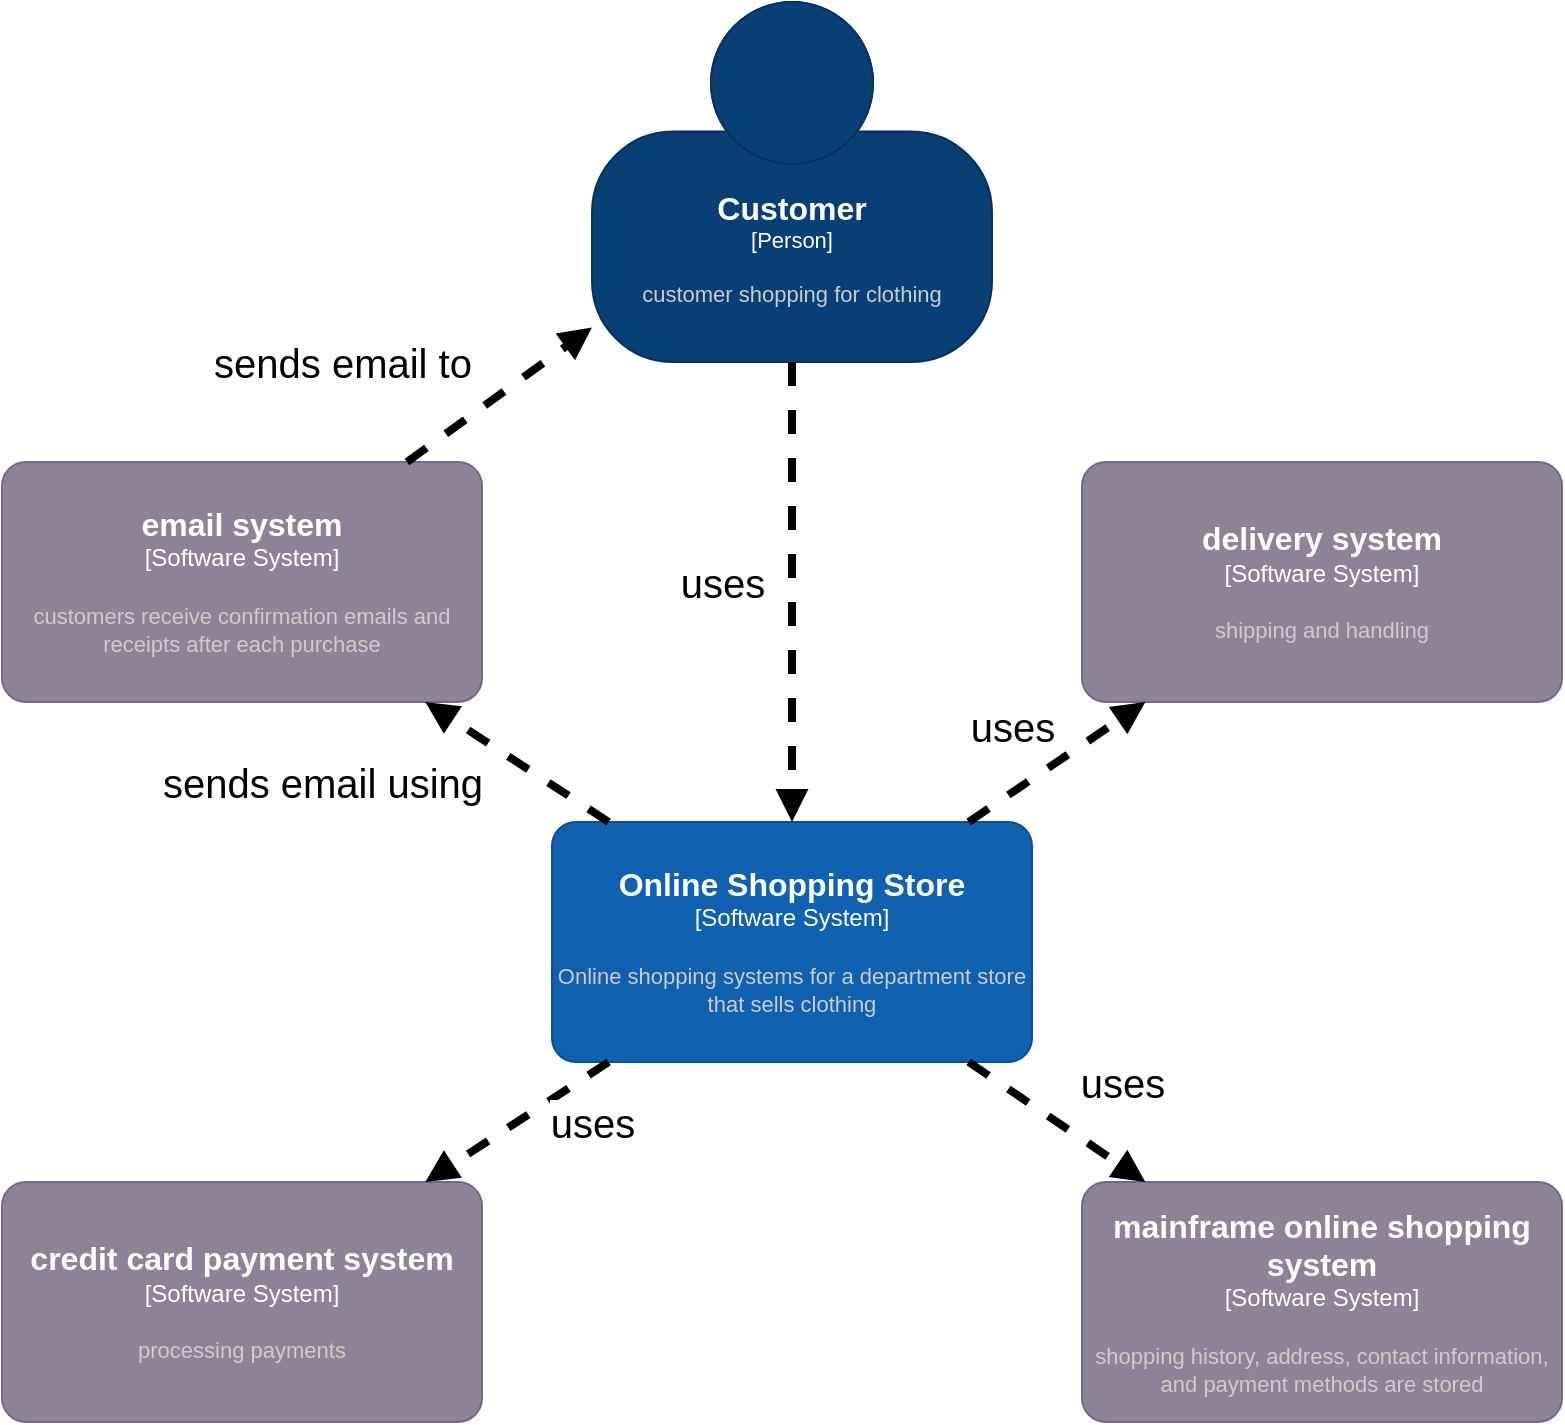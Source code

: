 <mxfile version="22.0.8" type="device">
  <diagram name="Page-1" id="v5ohUNkm4YD7jwQh4eD8">
    <mxGraphModel dx="1284" dy="1125" grid="1" gridSize="10" guides="1" tooltips="1" connect="1" arrows="1" fold="1" page="1" pageScale="1" pageWidth="850" pageHeight="1100" math="0" shadow="0">
      <root>
        <mxCell id="0" />
        <mxCell id="1" parent="0" />
        <object placeholders="1" c4Name="Online Shopping Store" c4Type="Software System" c4Description="Online shopping systems for a department store that sells clothing" label="&lt;font style=&quot;font-size: 16px&quot;&gt;&lt;b&gt;%c4Name%&lt;/b&gt;&lt;/font&gt;&lt;div&gt;[%c4Type%]&lt;/div&gt;&lt;br&gt;&lt;div&gt;&lt;font style=&quot;font-size: 11px&quot;&gt;&lt;font color=&quot;#cccccc&quot;&gt;%c4Description%&lt;/font&gt;&lt;/div&gt;" id="7fbWs8w8Dx33rmhqO2U3-4">
          <mxCell style="rounded=1;whiteSpace=wrap;html=1;labelBackgroundColor=none;fillColor=#1061B0;fontColor=#ffffff;align=center;arcSize=10;strokeColor=#0D5091;metaEdit=1;resizable=0;points=[[0.25,0,0],[0.5,0,0],[0.75,0,0],[1,0.25,0],[1,0.5,0],[1,0.75,0],[0.75,1,0],[0.5,1,0],[0.25,1,0],[0,0.75,0],[0,0.5,0],[0,0.25,0]];" vertex="1" parent="1">
            <mxGeometry x="305" y="530" width="240" height="120" as="geometry" />
          </mxCell>
        </object>
        <object placeholders="1" c4Name="mainframe online shopping system" c4Type="Software System" c4Description="shopping history, address, contact information, and payment methods are stored" label="&lt;font style=&quot;font-size: 16px&quot;&gt;&lt;b&gt;%c4Name%&lt;/b&gt;&lt;/font&gt;&lt;div&gt;[%c4Type%]&lt;/div&gt;&lt;br&gt;&lt;div&gt;&lt;font style=&quot;font-size: 11px&quot;&gt;&lt;font color=&quot;#cccccc&quot;&gt;%c4Description%&lt;/font&gt;&lt;/div&gt;" id="7fbWs8w8Dx33rmhqO2U3-5">
          <mxCell style="rounded=1;whiteSpace=wrap;html=1;labelBackgroundColor=none;fillColor=#8C8496;fontColor=#ffffff;align=center;arcSize=10;strokeColor=#736782;metaEdit=1;resizable=0;points=[[0.25,0,0],[0.5,0,0],[0.75,0,0],[1,0.25,0],[1,0.5,0],[1,0.75,0],[0.75,1,0],[0.5,1,0],[0.25,1,0],[0,0.75,0],[0,0.5,0],[0,0.25,0]];" vertex="1" parent="1">
            <mxGeometry x="570" y="710" width="240" height="120" as="geometry" />
          </mxCell>
        </object>
        <object placeholders="1" c4Name="email system" c4Type="Software System" c4Description="customers receive confirmation emails and receipts after each purchase" label="&lt;font style=&quot;font-size: 16px&quot;&gt;&lt;b&gt;%c4Name%&lt;/b&gt;&lt;/font&gt;&lt;div&gt;[%c4Type%]&lt;/div&gt;&lt;br&gt;&lt;div&gt;&lt;font style=&quot;font-size: 11px&quot;&gt;&lt;font color=&quot;#cccccc&quot;&gt;%c4Description%&lt;/font&gt;&lt;/div&gt;" id="7fbWs8w8Dx33rmhqO2U3-6">
          <mxCell style="rounded=1;whiteSpace=wrap;html=1;labelBackgroundColor=none;fillColor=#8C8496;fontColor=#ffffff;align=center;arcSize=10;strokeColor=#736782;metaEdit=1;resizable=0;points=[[0.25,0,0],[0.5,0,0],[0.75,0,0],[1,0.25,0],[1,0.5,0],[1,0.75,0],[0.75,1,0],[0.5,1,0],[0.25,1,0],[0,0.75,0],[0,0.5,0],[0,0.25,0]];" vertex="1" parent="1">
            <mxGeometry x="30" y="350" width="240" height="120" as="geometry" />
          </mxCell>
        </object>
        <object placeholders="1" c4Name="credit card payment system" c4Type="Software System" c4Description="processing payments" label="&lt;font style=&quot;font-size: 16px&quot;&gt;&lt;b&gt;%c4Name%&lt;/b&gt;&lt;/font&gt;&lt;div&gt;[%c4Type%]&lt;/div&gt;&lt;br&gt;&lt;div&gt;&lt;font style=&quot;font-size: 11px&quot;&gt;&lt;font color=&quot;#cccccc&quot;&gt;%c4Description%&lt;/font&gt;&lt;/div&gt;" id="7fbWs8w8Dx33rmhqO2U3-9">
          <mxCell style="rounded=1;whiteSpace=wrap;html=1;labelBackgroundColor=none;fillColor=#8C8496;fontColor=#ffffff;align=center;arcSize=10;strokeColor=#736782;metaEdit=1;resizable=0;points=[[0.25,0,0],[0.5,0,0],[0.75,0,0],[1,0.25,0],[1,0.5,0],[1,0.75,0],[0.75,1,0],[0.5,1,0],[0.25,1,0],[0,0.75,0],[0,0.5,0],[0,0.25,0]];" vertex="1" parent="1">
            <mxGeometry x="30" y="710" width="240" height="120" as="geometry" />
          </mxCell>
        </object>
        <object placeholders="1" c4Name="delivery system" c4Type="Software System" c4Description="shipping and handling" label="&lt;font style=&quot;font-size: 16px&quot;&gt;&lt;b&gt;%c4Name%&lt;/b&gt;&lt;/font&gt;&lt;div&gt;[%c4Type%]&lt;/div&gt;&lt;br&gt;&lt;div&gt;&lt;font style=&quot;font-size: 11px&quot;&gt;&lt;font color=&quot;#cccccc&quot;&gt;%c4Description%&lt;/font&gt;&lt;/div&gt;" id="7fbWs8w8Dx33rmhqO2U3-10">
          <mxCell style="rounded=1;whiteSpace=wrap;html=1;labelBackgroundColor=none;fillColor=#8C8496;fontColor=#ffffff;align=center;arcSize=10;strokeColor=#736782;metaEdit=1;resizable=0;points=[[0.25,0,0],[0.5,0,0],[0.75,0,0],[1,0.25,0],[1,0.5,0],[1,0.75,0],[0.75,1,0],[0.5,1,0],[0.25,1,0],[0,0.75,0],[0,0.5,0],[0,0.25,0]];" vertex="1" parent="1">
            <mxGeometry x="570" y="350" width="240" height="120" as="geometry" />
          </mxCell>
        </object>
        <object placeholders="1" c4Name="Customer" c4Type="Person" c4Description="customer shopping for clothing" label="&lt;font style=&quot;font-size: 16px&quot;&gt;&lt;b&gt;%c4Name%&lt;/b&gt;&lt;/font&gt;&lt;div&gt;[%c4Type%]&lt;/div&gt;&lt;br&gt;&lt;div&gt;&lt;font style=&quot;font-size: 11px&quot;&gt;&lt;font color=&quot;#cccccc&quot;&gt;%c4Description%&lt;/font&gt;&lt;/div&gt;" id="7fbWs8w8Dx33rmhqO2U3-11">
          <mxCell style="html=1;fontSize=11;dashed=0;whiteSpace=wrap;fillColor=#083F75;strokeColor=#06315C;fontColor=#ffffff;shape=mxgraph.c4.person2;align=center;metaEdit=1;points=[[0.5,0,0],[1,0.5,0],[1,0.75,0],[0.75,1,0],[0.5,1,0],[0.25,1,0],[0,0.75,0],[0,0.5,0]];resizable=0;" vertex="1" parent="1">
            <mxGeometry x="325" y="120" width="200" height="180" as="geometry" />
          </mxCell>
        </object>
        <mxCell id="7fbWs8w8Dx33rmhqO2U3-14" value="" style="html=1;verticalAlign=bottom;labelBackgroundColor=none;endArrow=block;endFill=1;dashed=1;rounded=0;strokeWidth=4;" edge="1" parent="1" source="7fbWs8w8Dx33rmhqO2U3-11" target="7fbWs8w8Dx33rmhqO2U3-4">
          <mxGeometry width="160" relative="1" as="geometry">
            <mxPoint x="340" y="560" as="sourcePoint" />
            <mxPoint x="500" y="560" as="targetPoint" />
          </mxGeometry>
        </mxCell>
        <mxCell id="7fbWs8w8Dx33rmhqO2U3-20" value="uses" style="edgeLabel;html=1;align=center;verticalAlign=middle;resizable=0;points=[];fontSize=20;" vertex="1" connectable="0" parent="7fbWs8w8Dx33rmhqO2U3-14">
          <mxGeometry x="-0.017" relative="1" as="geometry">
            <mxPoint x="-35" y="-3" as="offset" />
          </mxGeometry>
        </mxCell>
        <mxCell id="7fbWs8w8Dx33rmhqO2U3-15" value="" style="html=1;verticalAlign=bottom;labelBackgroundColor=none;endArrow=block;endFill=1;dashed=1;rounded=0;strokeWidth=4;" edge="1" parent="1" source="7fbWs8w8Dx33rmhqO2U3-4" target="7fbWs8w8Dx33rmhqO2U3-6">
          <mxGeometry width="160" relative="1" as="geometry">
            <mxPoint x="710" y="580" as="sourcePoint" />
            <mxPoint x="435" y="540" as="targetPoint" />
          </mxGeometry>
        </mxCell>
        <mxCell id="7fbWs8w8Dx33rmhqO2U3-16" value="" style="html=1;verticalAlign=bottom;labelBackgroundColor=none;endArrow=block;endFill=1;dashed=1;rounded=0;strokeWidth=4;" edge="1" parent="1" source="7fbWs8w8Dx33rmhqO2U3-6" target="7fbWs8w8Dx33rmhqO2U3-11">
          <mxGeometry width="160" relative="1" as="geometry">
            <mxPoint x="343" y="540" as="sourcePoint" />
            <mxPoint x="252" y="480" as="targetPoint" />
          </mxGeometry>
        </mxCell>
        <mxCell id="7fbWs8w8Dx33rmhqO2U3-17" value="" style="html=1;verticalAlign=bottom;labelBackgroundColor=none;endArrow=block;endFill=1;dashed=1;rounded=0;strokeWidth=4;" edge="1" parent="1" source="7fbWs8w8Dx33rmhqO2U3-4" target="7fbWs8w8Dx33rmhqO2U3-5">
          <mxGeometry width="160" relative="1" as="geometry">
            <mxPoint x="243" y="360" as="sourcePoint" />
            <mxPoint x="335" y="293" as="targetPoint" />
          </mxGeometry>
        </mxCell>
        <mxCell id="7fbWs8w8Dx33rmhqO2U3-18" value="" style="html=1;verticalAlign=bottom;labelBackgroundColor=none;endArrow=block;endFill=1;dashed=1;rounded=0;strokeWidth=4;" edge="1" parent="1" source="7fbWs8w8Dx33rmhqO2U3-4" target="7fbWs8w8Dx33rmhqO2U3-10">
          <mxGeometry width="160" relative="1" as="geometry">
            <mxPoint x="523" y="660" as="sourcePoint" />
            <mxPoint x="612" y="720" as="targetPoint" />
          </mxGeometry>
        </mxCell>
        <mxCell id="7fbWs8w8Dx33rmhqO2U3-19" value="" style="html=1;verticalAlign=bottom;labelBackgroundColor=none;endArrow=block;endFill=1;dashed=1;rounded=0;strokeWidth=4;" edge="1" parent="1" source="7fbWs8w8Dx33rmhqO2U3-4" target="7fbWs8w8Dx33rmhqO2U3-9">
          <mxGeometry width="160" relative="1" as="geometry">
            <mxPoint x="523" y="660" as="sourcePoint" />
            <mxPoint x="612" y="720" as="targetPoint" />
          </mxGeometry>
        </mxCell>
        <mxCell id="7fbWs8w8Dx33rmhqO2U3-21" value="uses" style="edgeLabel;html=1;align=center;verticalAlign=middle;resizable=0;points=[];fontSize=20;" vertex="1" connectable="0" parent="1">
          <mxGeometry x="340" y="390" as="geometry">
            <mxPoint x="195" y="92" as="offset" />
          </mxGeometry>
        </mxCell>
        <mxCell id="7fbWs8w8Dx33rmhqO2U3-22" value="uses" style="edgeLabel;html=1;align=center;verticalAlign=middle;resizable=0;points=[];fontSize=20;" vertex="1" connectable="0" parent="1">
          <mxGeometry x="590" y="660" as="geometry" />
        </mxCell>
        <mxCell id="7fbWs8w8Dx33rmhqO2U3-23" value="uses" style="edgeLabel;html=1;align=center;verticalAlign=middle;resizable=0;points=[];fontSize=20;" vertex="1" connectable="0" parent="1">
          <mxGeometry x="325" y="680" as="geometry" />
        </mxCell>
        <mxCell id="7fbWs8w8Dx33rmhqO2U3-24" value="sends email using" style="edgeLabel;html=1;align=center;verticalAlign=middle;resizable=0;points=[];fontSize=20;" vertex="1" connectable="0" parent="1">
          <mxGeometry x="190" y="510" as="geometry" />
        </mxCell>
        <mxCell id="7fbWs8w8Dx33rmhqO2U3-25" value="sends email to" style="edgeLabel;html=1;align=center;verticalAlign=middle;resizable=0;points=[];fontSize=20;" vertex="1" connectable="0" parent="1">
          <mxGeometry x="200" y="300" as="geometry" />
        </mxCell>
      </root>
    </mxGraphModel>
  </diagram>
</mxfile>
